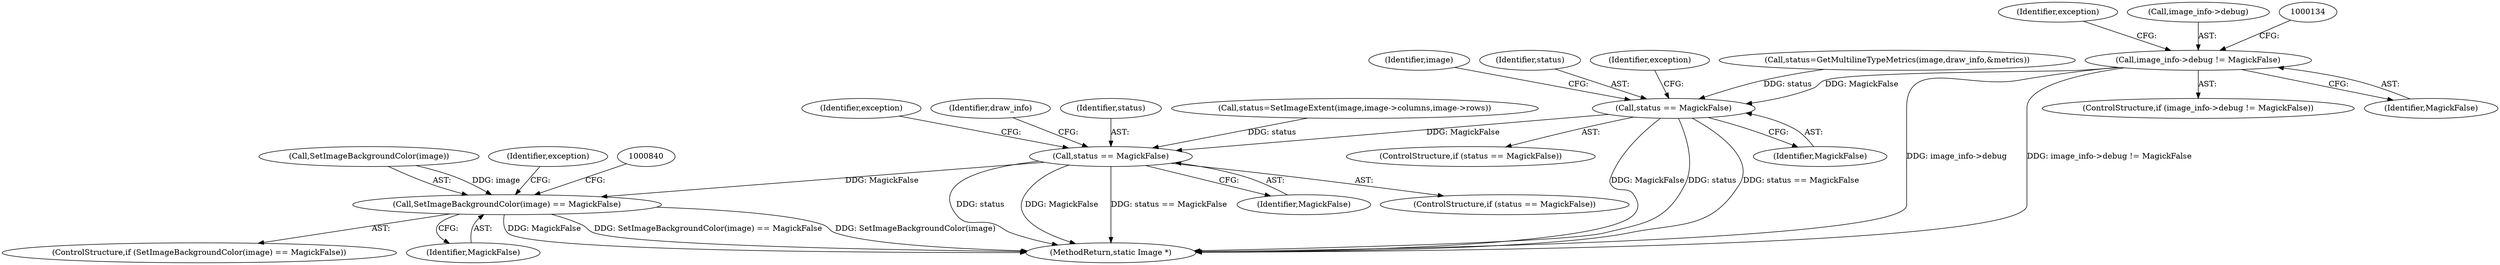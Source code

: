 digraph "0_ImageMagick_f6e9d0d9955e85bdd7540b251cd50d598dacc5e6_30@pointer" {
"1000128" [label="(Call,image_info->debug != MagickFalse)"];
"1000596" [label="(Call,status == MagickFalse)"];
"1000713" [label="(Call,status == MagickFalse)"];
"1000820" [label="(Call,SetImageBackgroundColor(image) == MagickFalse)"];
"1000617" [label="(Identifier,image)"];
"1000820" [label="(Call,SetImageBackgroundColor(image) == MagickFalse)"];
"1000713" [label="(Call,status == MagickFalse)"];
"1000718" [label="(Identifier,exception)"];
"1000595" [label="(ControlStructure,if (status == MagickFalse))"];
"1000874" [label="(MethodReturn,static Image *)"];
"1000144" [label="(Identifier,exception)"];
"1000819" [label="(ControlStructure,if (SetImageBackgroundColor(image) == MagickFalse))"];
"1000598" [label="(Identifier,MagickFalse)"];
"1000715" [label="(Identifier,MagickFalse)"];
"1000597" [label="(Identifier,status)"];
"1000712" [label="(ControlStructure,if (status == MagickFalse))"];
"1000596" [label="(Call,status == MagickFalse)"];
"1000729" [label="(Identifier,draw_info)"];
"1000821" [label="(Call,SetImageBackgroundColor(image))"];
"1000601" [label="(Identifier,exception)"];
"1000588" [label="(Call,status=GetMultilineTypeMetrics(image,draw_info,&metrics))"];
"1000823" [label="(Identifier,MagickFalse)"];
"1000714" [label="(Identifier,status)"];
"1000702" [label="(Call,status=SetImageExtent(image,image->columns,image->rows))"];
"1000129" [label="(Call,image_info->debug)"];
"1000826" [label="(Identifier,exception)"];
"1000127" [label="(ControlStructure,if (image_info->debug != MagickFalse))"];
"1000132" [label="(Identifier,MagickFalse)"];
"1000128" [label="(Call,image_info->debug != MagickFalse)"];
"1000128" -> "1000127"  [label="AST: "];
"1000128" -> "1000132"  [label="CFG: "];
"1000129" -> "1000128"  [label="AST: "];
"1000132" -> "1000128"  [label="AST: "];
"1000134" -> "1000128"  [label="CFG: "];
"1000144" -> "1000128"  [label="CFG: "];
"1000128" -> "1000874"  [label="DDG: image_info->debug"];
"1000128" -> "1000874"  [label="DDG: image_info->debug != MagickFalse"];
"1000128" -> "1000596"  [label="DDG: MagickFalse"];
"1000596" -> "1000595"  [label="AST: "];
"1000596" -> "1000598"  [label="CFG: "];
"1000597" -> "1000596"  [label="AST: "];
"1000598" -> "1000596"  [label="AST: "];
"1000601" -> "1000596"  [label="CFG: "];
"1000617" -> "1000596"  [label="CFG: "];
"1000596" -> "1000874"  [label="DDG: MagickFalse"];
"1000596" -> "1000874"  [label="DDG: status"];
"1000596" -> "1000874"  [label="DDG: status == MagickFalse"];
"1000588" -> "1000596"  [label="DDG: status"];
"1000596" -> "1000713"  [label="DDG: MagickFalse"];
"1000713" -> "1000712"  [label="AST: "];
"1000713" -> "1000715"  [label="CFG: "];
"1000714" -> "1000713"  [label="AST: "];
"1000715" -> "1000713"  [label="AST: "];
"1000718" -> "1000713"  [label="CFG: "];
"1000729" -> "1000713"  [label="CFG: "];
"1000713" -> "1000874"  [label="DDG: status"];
"1000713" -> "1000874"  [label="DDG: MagickFalse"];
"1000713" -> "1000874"  [label="DDG: status == MagickFalse"];
"1000702" -> "1000713"  [label="DDG: status"];
"1000713" -> "1000820"  [label="DDG: MagickFalse"];
"1000820" -> "1000819"  [label="AST: "];
"1000820" -> "1000823"  [label="CFG: "];
"1000821" -> "1000820"  [label="AST: "];
"1000823" -> "1000820"  [label="AST: "];
"1000826" -> "1000820"  [label="CFG: "];
"1000840" -> "1000820"  [label="CFG: "];
"1000820" -> "1000874"  [label="DDG: MagickFalse"];
"1000820" -> "1000874"  [label="DDG: SetImageBackgroundColor(image) == MagickFalse"];
"1000820" -> "1000874"  [label="DDG: SetImageBackgroundColor(image)"];
"1000821" -> "1000820"  [label="DDG: image"];
}
